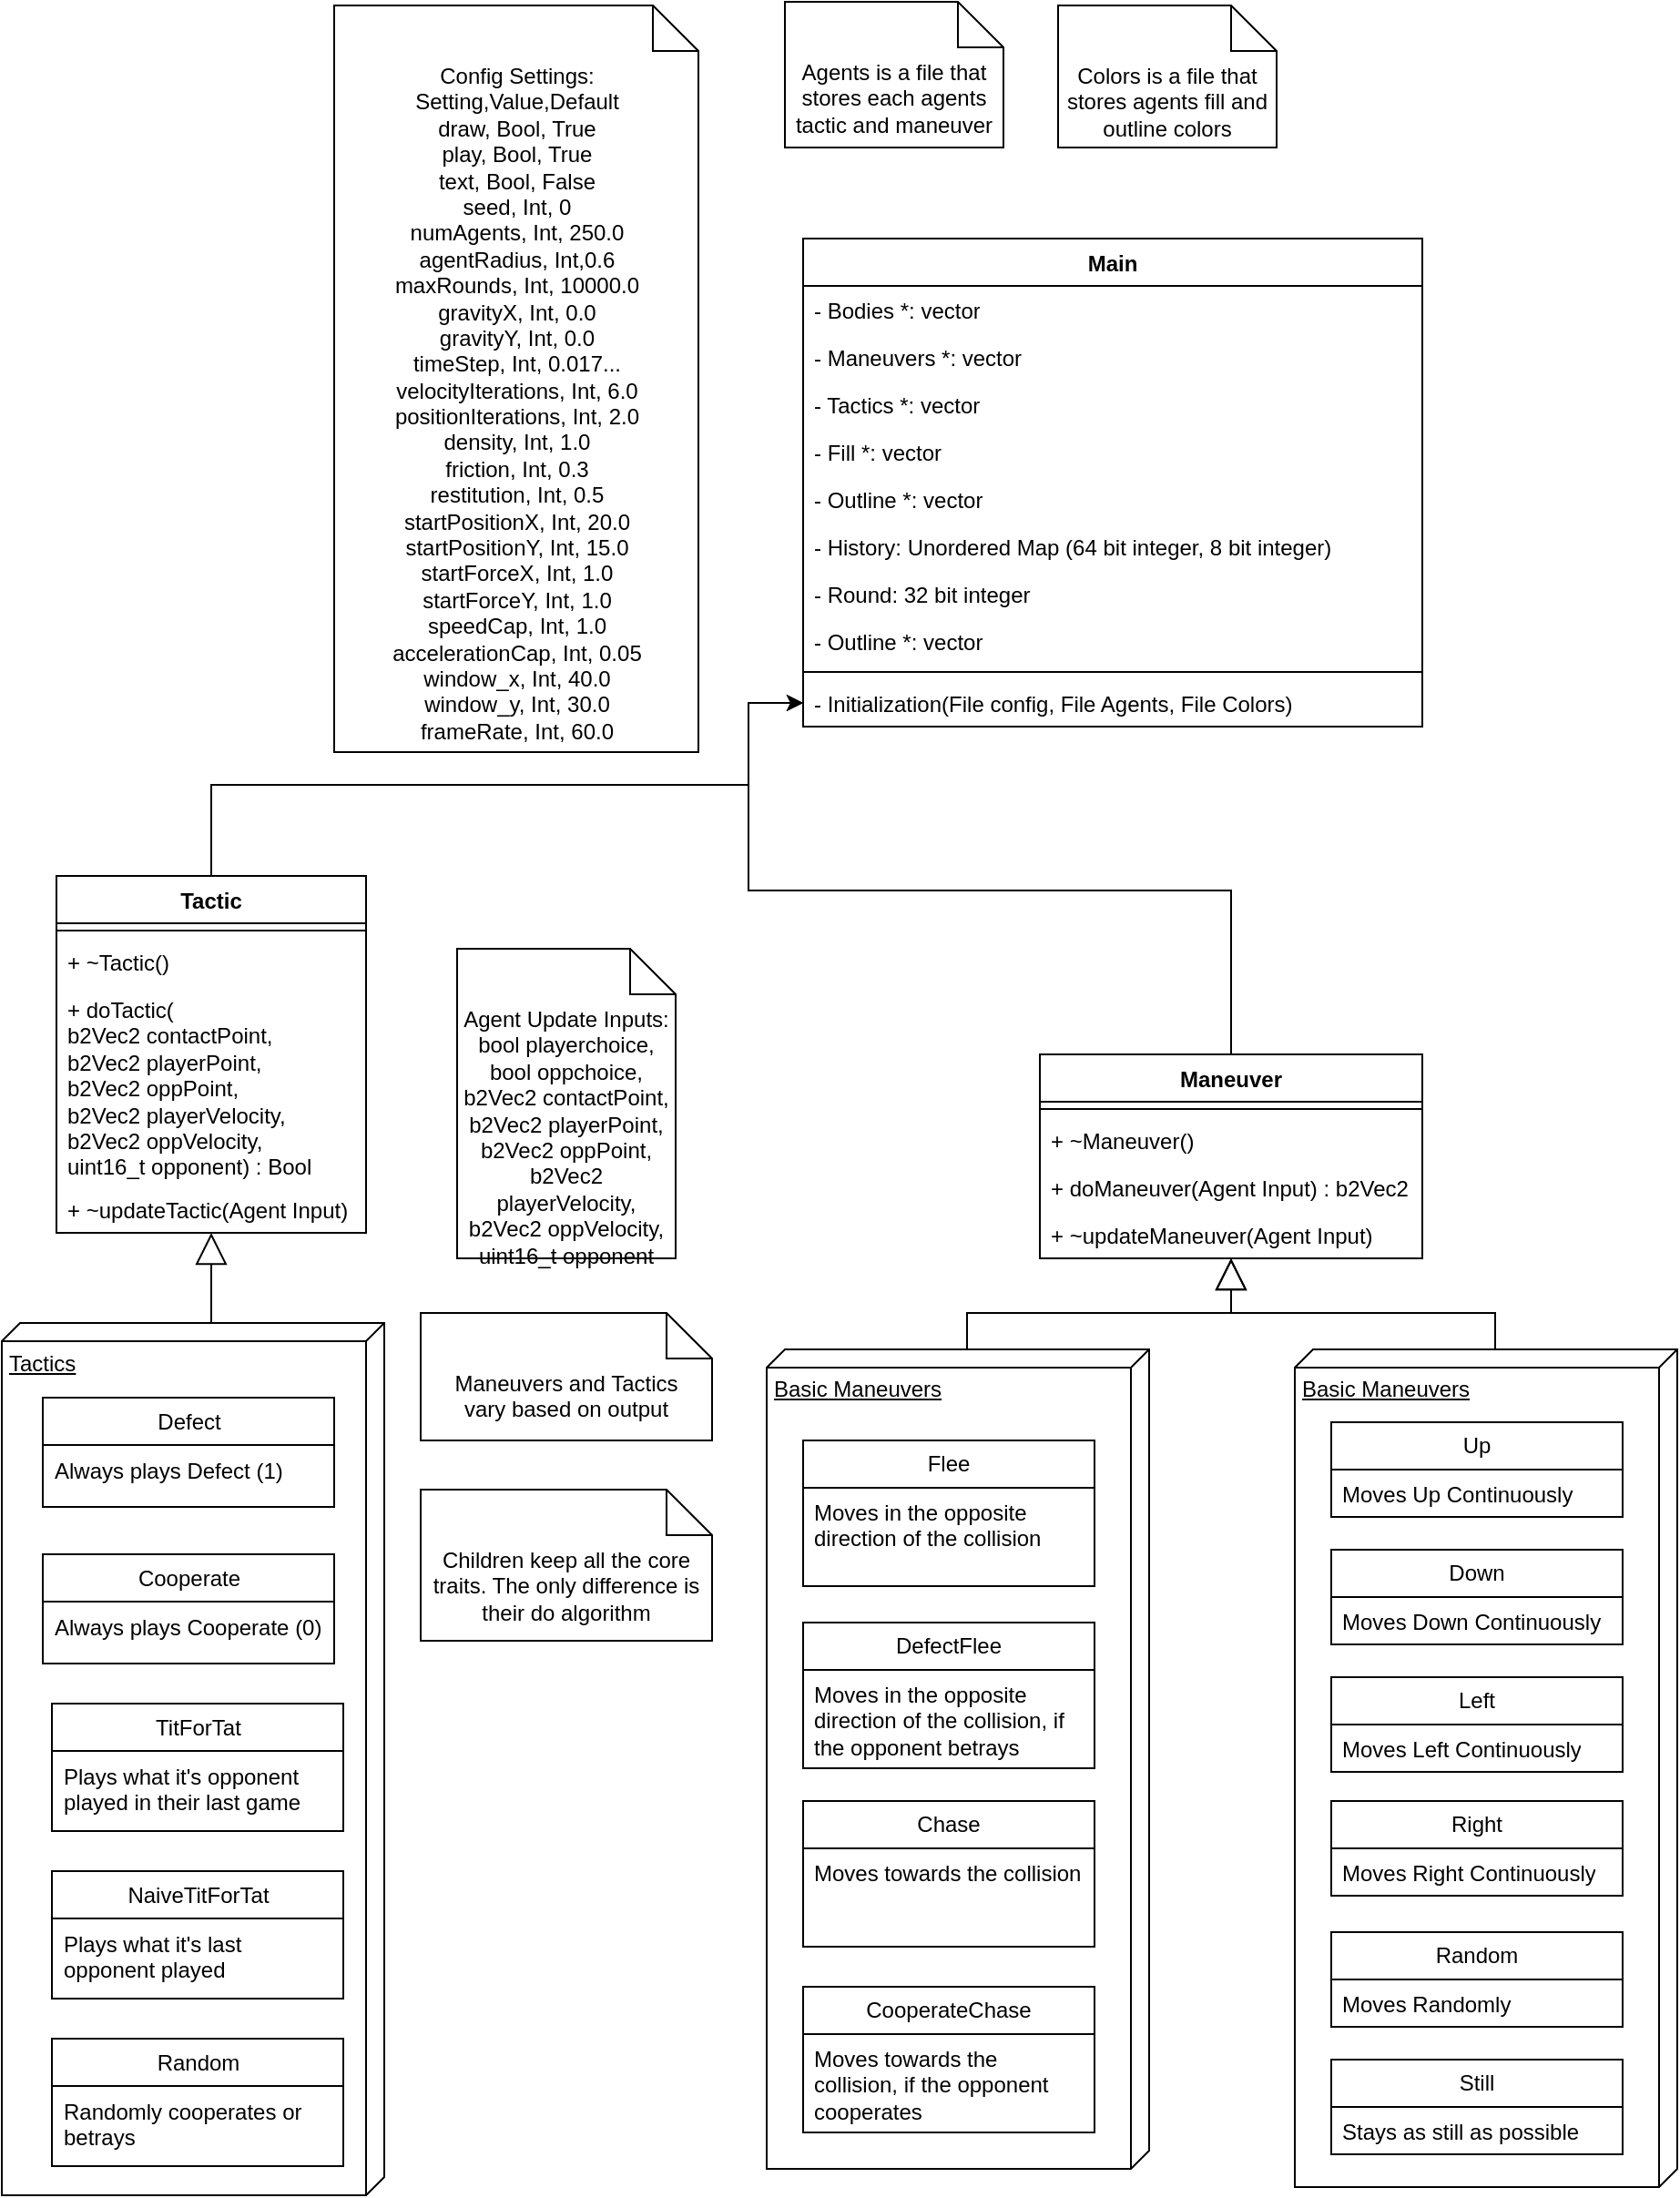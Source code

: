 <mxfile version="24.8.6">
  <diagram name="Page-1" id="15fARvEjuGoJQRsgN22F">
    <mxGraphModel dx="1400" dy="1805" grid="1" gridSize="10" guides="1" tooltips="1" connect="1" arrows="1" fold="1" page="1" pageScale="1" pageWidth="850" pageHeight="1100" math="0" shadow="0">
      <root>
        <mxCell id="0" />
        <mxCell id="1" parent="0" />
        <mxCell id="ZBsdz69OhWumd8uEH73e-70" style="edgeStyle=orthogonalEdgeStyle;rounded=0;orthogonalLoop=1;jettySize=auto;html=1;exitX=0;exitY=0;exitDx=0;exitDy=100;exitPerimeter=0;entryX=0.5;entryY=1;entryDx=0;entryDy=0;endArrow=block;endFill=0;endSize=15;" parent="1" source="ZBsdz69OhWumd8uEH73e-69" target="ZBsdz69OhWumd8uEH73e-1" edge="1">
          <mxGeometry relative="1" as="geometry" />
        </mxCell>
        <mxCell id="ZBsdz69OhWumd8uEH73e-69" value="Tactics" style="verticalAlign=top;align=left;spacingTop=8;spacingLeft=2;spacingRight=12;shape=cube;size=10;direction=south;fontStyle=4;html=1;whiteSpace=wrap;" parent="1" vertex="1">
          <mxGeometry x="50" y="125.5" width="210" height="479" as="geometry" />
        </mxCell>
        <mxCell id="ZBsdz69OhWumd8uEH73e-52" style="edgeStyle=orthogonalEdgeStyle;rounded=0;orthogonalLoop=1;jettySize=auto;html=1;exitX=0;exitY=0;exitDx=0;exitDy=100;exitPerimeter=0;entryX=0.5;entryY=1;entryDx=0;entryDy=0;endArrow=block;endFill=0;endSize=15;" parent="1" source="ZBsdz69OhWumd8uEH73e-49" target="ZBsdz69OhWumd8uEH73e-8" edge="1">
          <mxGeometry relative="1" as="geometry" />
        </mxCell>
        <mxCell id="ZBsdz69OhWumd8uEH73e-49" value="Basic Maneuvers" style="verticalAlign=top;align=left;spacingTop=8;spacingLeft=2;spacingRight=12;shape=cube;size=10;direction=south;fontStyle=4;html=1;whiteSpace=wrap;" parent="1" vertex="1">
          <mxGeometry x="470" y="140" width="210" height="450" as="geometry" />
        </mxCell>
        <mxCell id="ZBsdz69OhWumd8uEH73e-53" style="edgeStyle=orthogonalEdgeStyle;rounded=0;orthogonalLoop=1;jettySize=auto;html=1;exitX=0;exitY=0;exitDx=0;exitDy=100;exitPerimeter=0;entryX=0.5;entryY=1;entryDx=0;entryDy=0;endArrow=block;endFill=0;endSize=15;" parent="1" source="ZBsdz69OhWumd8uEH73e-30" target="ZBsdz69OhWumd8uEH73e-8" edge="1">
          <mxGeometry relative="1" as="geometry" />
        </mxCell>
        <mxCell id="ZBsdz69OhWumd8uEH73e-30" value="Basic Maneuvers" style="verticalAlign=top;align=left;spacingTop=8;spacingLeft=2;spacingRight=12;shape=cube;size=10;direction=south;fontStyle=4;html=1;whiteSpace=wrap;" parent="1" vertex="1">
          <mxGeometry x="760" y="140" width="210" height="460" as="geometry" />
        </mxCell>
        <mxCell id="YXluAZz4ZXNDA7GaeiT3-11" style="edgeStyle=orthogonalEdgeStyle;rounded=0;orthogonalLoop=1;jettySize=auto;html=1;exitX=0.5;exitY=0;exitDx=0;exitDy=0;entryX=0;entryY=0.5;entryDx=0;entryDy=0;" edge="1" parent="1" source="ZBsdz69OhWumd8uEH73e-1" target="ZBsdz69OhWumd8uEH73e-77">
          <mxGeometry relative="1" as="geometry">
            <Array as="points">
              <mxPoint x="165" y="-170" />
              <mxPoint x="460" y="-170" />
              <mxPoint x="460" y="-215" />
            </Array>
          </mxGeometry>
        </mxCell>
        <mxCell id="ZBsdz69OhWumd8uEH73e-1" value="Tactic" style="swimlane;fontStyle=1;align=center;verticalAlign=top;childLayout=stackLayout;horizontal=1;startSize=26;horizontalStack=0;resizeParent=1;resizeParentMax=0;resizeLast=0;collapsible=1;marginBottom=0;whiteSpace=wrap;html=1;" parent="1" vertex="1">
          <mxGeometry x="80" y="-120" width="170" height="196" as="geometry" />
        </mxCell>
        <mxCell id="ZBsdz69OhWumd8uEH73e-3" value="" style="line;strokeWidth=1;fillColor=none;align=left;verticalAlign=middle;spacingTop=-1;spacingLeft=3;spacingRight=3;rotatable=0;labelPosition=right;points=[];portConstraint=eastwest;strokeColor=inherit;" parent="ZBsdz69OhWumd8uEH73e-1" vertex="1">
          <mxGeometry y="26" width="170" height="8" as="geometry" />
        </mxCell>
        <mxCell id="ZBsdz69OhWumd8uEH73e-4" value="&lt;div&gt;+ ~Tactic()&lt;/div&gt;" style="text;strokeColor=none;fillColor=none;align=left;verticalAlign=top;spacingLeft=4;spacingRight=4;overflow=hidden;rotatable=0;points=[[0,0.5],[1,0.5]];portConstraint=eastwest;whiteSpace=wrap;html=1;" parent="ZBsdz69OhWumd8uEH73e-1" vertex="1">
          <mxGeometry y="34" width="170" height="26" as="geometry" />
        </mxCell>
        <mxCell id="ZBsdz69OhWumd8uEH73e-5" value="&lt;div&gt;+ doTactic(&lt;/div&gt;&lt;div&gt;&lt;div&gt;b2Vec2 contactPoint,&amp;nbsp;&lt;/div&gt;&lt;div&gt;b2Vec2 playerPoint,&amp;nbsp;&lt;/div&gt;&lt;div&gt;b2Vec2 oppPoint,&amp;nbsp;&lt;/div&gt;&lt;div&gt;b2Vec2 playerVelocity,&amp;nbsp;&lt;/div&gt;&lt;div&gt;b2Vec2 oppVelocity,&amp;nbsp;&lt;/div&gt;uint16_t opponent) : Bool&lt;br&gt;&lt;/div&gt;" style="text;strokeColor=none;fillColor=none;align=left;verticalAlign=top;spacingLeft=4;spacingRight=4;overflow=hidden;rotatable=0;points=[[0,0.5],[1,0.5]];portConstraint=eastwest;whiteSpace=wrap;html=1;" parent="ZBsdz69OhWumd8uEH73e-1" vertex="1">
          <mxGeometry y="60" width="170" height="110" as="geometry" />
        </mxCell>
        <mxCell id="ZBsdz69OhWumd8uEH73e-6" value="&lt;div&gt;+ ~updateTactic(Agent Input)&lt;/div&gt;" style="text;strokeColor=none;fillColor=none;align=left;verticalAlign=top;spacingLeft=4;spacingRight=4;overflow=hidden;rotatable=0;points=[[0,0.5],[1,0.5]];portConstraint=eastwest;whiteSpace=wrap;html=1;" parent="ZBsdz69OhWumd8uEH73e-1" vertex="1">
          <mxGeometry y="170" width="170" height="26" as="geometry" />
        </mxCell>
        <mxCell id="ZBsdz69OhWumd8uEH73e-7" value="&lt;div&gt;Agent Update Inputs:&lt;/div&gt;&lt;div&gt;bool playerchoice, bool oppchoice, b2Vec2 contactPoint, b2Vec2 playerPoint, b2Vec2 oppPoint, b2Vec2 playerVelocity, b2Vec2 oppVelocity, uint16_t opponent&lt;br&gt;&lt;/div&gt;" style="shape=note2;boundedLbl=1;whiteSpace=wrap;html=1;size=25;verticalAlign=top;align=center;" parent="1" vertex="1">
          <mxGeometry x="300" y="-80" width="120" height="170" as="geometry" />
        </mxCell>
        <mxCell id="YXluAZz4ZXNDA7GaeiT3-12" style="edgeStyle=orthogonalEdgeStyle;rounded=0;orthogonalLoop=1;jettySize=auto;html=1;exitX=0.5;exitY=0;exitDx=0;exitDy=0;entryX=0;entryY=0.5;entryDx=0;entryDy=0;" edge="1" parent="1" source="ZBsdz69OhWumd8uEH73e-8" target="ZBsdz69OhWumd8uEH73e-77">
          <mxGeometry relative="1" as="geometry">
            <mxPoint x="500" y="-150" as="targetPoint" />
            <Array as="points">
              <mxPoint x="725" y="-112" />
              <mxPoint x="460" y="-112" />
              <mxPoint x="460" y="-215" />
            </Array>
          </mxGeometry>
        </mxCell>
        <mxCell id="ZBsdz69OhWumd8uEH73e-8" value="Maneuver" style="swimlane;fontStyle=1;align=center;verticalAlign=top;childLayout=stackLayout;horizontal=1;startSize=26;horizontalStack=0;resizeParent=1;resizeParentMax=0;resizeLast=0;collapsible=1;marginBottom=0;whiteSpace=wrap;html=1;" parent="1" vertex="1">
          <mxGeometry x="620" y="-22" width="210" height="112" as="geometry" />
        </mxCell>
        <mxCell id="ZBsdz69OhWumd8uEH73e-9" value="" style="line;strokeWidth=1;fillColor=none;align=left;verticalAlign=middle;spacingTop=-1;spacingLeft=3;spacingRight=3;rotatable=0;labelPosition=right;points=[];portConstraint=eastwest;strokeColor=inherit;" parent="ZBsdz69OhWumd8uEH73e-8" vertex="1">
          <mxGeometry y="26" width="210" height="8" as="geometry" />
        </mxCell>
        <mxCell id="ZBsdz69OhWumd8uEH73e-10" value="&lt;div&gt;+ ~Maneuver()&lt;/div&gt;" style="text;strokeColor=none;fillColor=none;align=left;verticalAlign=top;spacingLeft=4;spacingRight=4;overflow=hidden;rotatable=0;points=[[0,0.5],[1,0.5]];portConstraint=eastwest;whiteSpace=wrap;html=1;" parent="ZBsdz69OhWumd8uEH73e-8" vertex="1">
          <mxGeometry y="34" width="210" height="26" as="geometry" />
        </mxCell>
        <mxCell id="ZBsdz69OhWumd8uEH73e-11" value="&lt;div&gt;+ doManeuver(Agent Input) : b2Vec2&lt;br&gt;&lt;/div&gt;" style="text;strokeColor=none;fillColor=none;align=left;verticalAlign=top;spacingLeft=4;spacingRight=4;overflow=hidden;rotatable=0;points=[[0,0.5],[1,0.5]];portConstraint=eastwest;whiteSpace=wrap;html=1;" parent="ZBsdz69OhWumd8uEH73e-8" vertex="1">
          <mxGeometry y="60" width="210" height="26" as="geometry" />
        </mxCell>
        <mxCell id="ZBsdz69OhWumd8uEH73e-12" value="&lt;div&gt;+ ~updateManeuver(Agent Input)&lt;/div&gt;" style="text;strokeColor=none;fillColor=none;align=left;verticalAlign=top;spacingLeft=4;spacingRight=4;overflow=hidden;rotatable=0;points=[[0,0.5],[1,0.5]];portConstraint=eastwest;whiteSpace=wrap;html=1;" parent="ZBsdz69OhWumd8uEH73e-8" vertex="1">
          <mxGeometry y="86" width="210" height="26" as="geometry" />
        </mxCell>
        <mxCell id="ZBsdz69OhWumd8uEH73e-13" value="Up" style="swimlane;fontStyle=0;childLayout=stackLayout;horizontal=1;startSize=26;fillColor=none;horizontalStack=0;resizeParent=1;resizeParentMax=0;resizeLast=0;collapsible=1;marginBottom=0;whiteSpace=wrap;html=1;" parent="1" vertex="1">
          <mxGeometry x="780" y="180" width="160" height="52" as="geometry" />
        </mxCell>
        <mxCell id="ZBsdz69OhWumd8uEH73e-16" value="Moves Up Continuously" style="text;strokeColor=none;fillColor=none;align=left;verticalAlign=top;spacingLeft=4;spacingRight=4;overflow=hidden;rotatable=0;points=[[0,0.5],[1,0.5]];portConstraint=eastwest;whiteSpace=wrap;html=1;" parent="ZBsdz69OhWumd8uEH73e-13" vertex="1">
          <mxGeometry y="26" width="160" height="26" as="geometry" />
        </mxCell>
        <mxCell id="ZBsdz69OhWumd8uEH73e-17" value="&lt;div&gt;Maneuvers and Tactics&lt;/div&gt;&lt;div&gt;vary based on output&lt;br&gt;&lt;/div&gt;" style="shape=note2;boundedLbl=1;whiteSpace=wrap;html=1;size=25;verticalAlign=top;align=center;" parent="1" vertex="1">
          <mxGeometry x="280" y="120" width="160" height="70" as="geometry" />
        </mxCell>
        <mxCell id="ZBsdz69OhWumd8uEH73e-18" value="Children keep all the core traits. The only difference is their do algorithm" style="shape=note2;boundedLbl=1;whiteSpace=wrap;html=1;size=25;verticalAlign=top;align=center;" parent="1" vertex="1">
          <mxGeometry x="280" y="217" width="160" height="83" as="geometry" />
        </mxCell>
        <mxCell id="ZBsdz69OhWumd8uEH73e-21" value="Down" style="swimlane;fontStyle=0;childLayout=stackLayout;horizontal=1;startSize=26;fillColor=none;horizontalStack=0;resizeParent=1;resizeParentMax=0;resizeLast=0;collapsible=1;marginBottom=0;whiteSpace=wrap;html=1;" parent="1" vertex="1">
          <mxGeometry x="780" y="250" width="160" height="52" as="geometry" />
        </mxCell>
        <mxCell id="ZBsdz69OhWumd8uEH73e-22" value="Moves Down Continuously" style="text;strokeColor=none;fillColor=none;align=left;verticalAlign=top;spacingLeft=4;spacingRight=4;overflow=hidden;rotatable=0;points=[[0,0.5],[1,0.5]];portConstraint=eastwest;whiteSpace=wrap;html=1;" parent="ZBsdz69OhWumd8uEH73e-21" vertex="1">
          <mxGeometry y="26" width="160" height="26" as="geometry" />
        </mxCell>
        <mxCell id="ZBsdz69OhWumd8uEH73e-25" value="Left" style="swimlane;fontStyle=0;childLayout=stackLayout;horizontal=1;startSize=26;fillColor=none;horizontalStack=0;resizeParent=1;resizeParentMax=0;resizeLast=0;collapsible=1;marginBottom=0;whiteSpace=wrap;html=1;" parent="1" vertex="1">
          <mxGeometry x="780" y="320" width="160" height="52" as="geometry" />
        </mxCell>
        <mxCell id="ZBsdz69OhWumd8uEH73e-26" value="Moves Left Continuously" style="text;strokeColor=none;fillColor=none;align=left;verticalAlign=top;spacingLeft=4;spacingRight=4;overflow=hidden;rotatable=0;points=[[0,0.5],[1,0.5]];portConstraint=eastwest;whiteSpace=wrap;html=1;" parent="ZBsdz69OhWumd8uEH73e-25" vertex="1">
          <mxGeometry y="26" width="160" height="26" as="geometry" />
        </mxCell>
        <mxCell id="ZBsdz69OhWumd8uEH73e-27" value="Right" style="swimlane;fontStyle=0;childLayout=stackLayout;horizontal=1;startSize=26;fillColor=none;horizontalStack=0;resizeParent=1;resizeParentMax=0;resizeLast=0;collapsible=1;marginBottom=0;whiteSpace=wrap;html=1;" parent="1" vertex="1">
          <mxGeometry x="780" y="388" width="160" height="52" as="geometry" />
        </mxCell>
        <mxCell id="ZBsdz69OhWumd8uEH73e-28" value="Moves Right Continuously" style="text;strokeColor=none;fillColor=none;align=left;verticalAlign=top;spacingLeft=4;spacingRight=4;overflow=hidden;rotatable=0;points=[[0,0.5],[1,0.5]];portConstraint=eastwest;whiteSpace=wrap;html=1;" parent="ZBsdz69OhWumd8uEH73e-27" vertex="1">
          <mxGeometry y="26" width="160" height="26" as="geometry" />
        </mxCell>
        <mxCell id="ZBsdz69OhWumd8uEH73e-31" value="Random" style="swimlane;fontStyle=0;childLayout=stackLayout;horizontal=1;startSize=26;fillColor=none;horizontalStack=0;resizeParent=1;resizeParentMax=0;resizeLast=0;collapsible=1;marginBottom=0;whiteSpace=wrap;html=1;" parent="1" vertex="1">
          <mxGeometry x="780" y="460" width="160" height="52" as="geometry" />
        </mxCell>
        <mxCell id="ZBsdz69OhWumd8uEH73e-32" value="Moves Randomly" style="text;strokeColor=none;fillColor=none;align=left;verticalAlign=top;spacingLeft=4;spacingRight=4;overflow=hidden;rotatable=0;points=[[0,0.5],[1,0.5]];portConstraint=eastwest;whiteSpace=wrap;html=1;" parent="ZBsdz69OhWumd8uEH73e-31" vertex="1">
          <mxGeometry y="26" width="160" height="26" as="geometry" />
        </mxCell>
        <mxCell id="ZBsdz69OhWumd8uEH73e-33" value="Still" style="swimlane;fontStyle=0;childLayout=stackLayout;horizontal=1;startSize=26;fillColor=none;horizontalStack=0;resizeParent=1;resizeParentMax=0;resizeLast=0;collapsible=1;marginBottom=0;whiteSpace=wrap;html=1;" parent="1" vertex="1">
          <mxGeometry x="780" y="530" width="160" height="52" as="geometry" />
        </mxCell>
        <mxCell id="ZBsdz69OhWumd8uEH73e-34" value="Stays as still as possible" style="text;strokeColor=none;fillColor=none;align=left;verticalAlign=top;spacingLeft=4;spacingRight=4;overflow=hidden;rotatable=0;points=[[0,0.5],[1,0.5]];portConstraint=eastwest;whiteSpace=wrap;html=1;" parent="ZBsdz69OhWumd8uEH73e-33" vertex="1">
          <mxGeometry y="26" width="160" height="26" as="geometry" />
        </mxCell>
        <mxCell id="ZBsdz69OhWumd8uEH73e-35" value="Flee" style="swimlane;fontStyle=0;childLayout=stackLayout;horizontal=1;startSize=26;fillColor=none;horizontalStack=0;resizeParent=1;resizeParentMax=0;resizeLast=0;collapsible=1;marginBottom=0;whiteSpace=wrap;html=1;" parent="1" vertex="1">
          <mxGeometry x="490" y="190" width="160" height="80" as="geometry" />
        </mxCell>
        <mxCell id="ZBsdz69OhWumd8uEH73e-36" value="Moves in the opposite direction of the collision" style="text;strokeColor=none;fillColor=none;align=left;verticalAlign=top;spacingLeft=4;spacingRight=4;overflow=hidden;rotatable=0;points=[[0,0.5],[1,0.5]];portConstraint=eastwest;whiteSpace=wrap;html=1;" parent="ZBsdz69OhWumd8uEH73e-35" vertex="1">
          <mxGeometry y="26" width="160" height="54" as="geometry" />
        </mxCell>
        <mxCell id="ZBsdz69OhWumd8uEH73e-37" value="DefectFlee" style="swimlane;fontStyle=0;childLayout=stackLayout;horizontal=1;startSize=26;fillColor=none;horizontalStack=0;resizeParent=1;resizeParentMax=0;resizeLast=0;collapsible=1;marginBottom=0;whiteSpace=wrap;html=1;" parent="1" vertex="1">
          <mxGeometry x="490" y="290" width="160" height="80" as="geometry" />
        </mxCell>
        <mxCell id="ZBsdz69OhWumd8uEH73e-38" value="Moves in the opposite direction of the collision, if the opponent betrays" style="text;strokeColor=none;fillColor=none;align=left;verticalAlign=top;spacingLeft=4;spacingRight=4;overflow=hidden;rotatable=0;points=[[0,0.5],[1,0.5]];portConstraint=eastwest;whiteSpace=wrap;html=1;" parent="ZBsdz69OhWumd8uEH73e-37" vertex="1">
          <mxGeometry y="26" width="160" height="54" as="geometry" />
        </mxCell>
        <mxCell id="ZBsdz69OhWumd8uEH73e-39" value="Chase" style="swimlane;fontStyle=0;childLayout=stackLayout;horizontal=1;startSize=26;fillColor=none;horizontalStack=0;resizeParent=1;resizeParentMax=0;resizeLast=0;collapsible=1;marginBottom=0;whiteSpace=wrap;html=1;" parent="1" vertex="1">
          <mxGeometry x="490" y="388" width="160" height="80" as="geometry" />
        </mxCell>
        <mxCell id="ZBsdz69OhWumd8uEH73e-40" value="Moves towards the collision" style="text;strokeColor=none;fillColor=none;align=left;verticalAlign=top;spacingLeft=4;spacingRight=4;overflow=hidden;rotatable=0;points=[[0,0.5],[1,0.5]];portConstraint=eastwest;whiteSpace=wrap;html=1;" parent="ZBsdz69OhWumd8uEH73e-39" vertex="1">
          <mxGeometry y="26" width="160" height="54" as="geometry" />
        </mxCell>
        <mxCell id="ZBsdz69OhWumd8uEH73e-41" value="CooperateChase" style="swimlane;fontStyle=0;childLayout=stackLayout;horizontal=1;startSize=26;fillColor=none;horizontalStack=0;resizeParent=1;resizeParentMax=0;resizeLast=0;collapsible=1;marginBottom=0;whiteSpace=wrap;html=1;" parent="1" vertex="1">
          <mxGeometry x="490" y="490" width="160" height="80" as="geometry" />
        </mxCell>
        <mxCell id="ZBsdz69OhWumd8uEH73e-42" value="Moves towards the collision, if the opponent cooperates" style="text;strokeColor=none;fillColor=none;align=left;verticalAlign=top;spacingLeft=4;spacingRight=4;overflow=hidden;rotatable=0;points=[[0,0.5],[1,0.5]];portConstraint=eastwest;whiteSpace=wrap;html=1;" parent="ZBsdz69OhWumd8uEH73e-41" vertex="1">
          <mxGeometry y="26" width="160" height="54" as="geometry" />
        </mxCell>
        <mxCell id="ZBsdz69OhWumd8uEH73e-55" value="Defect" style="swimlane;fontStyle=0;childLayout=stackLayout;horizontal=1;startSize=26;fillColor=none;horizontalStack=0;resizeParent=1;resizeParentMax=0;resizeLast=0;collapsible=1;marginBottom=0;whiteSpace=wrap;html=1;" parent="1" vertex="1">
          <mxGeometry x="72.5" y="166.5" width="160" height="60" as="geometry" />
        </mxCell>
        <mxCell id="ZBsdz69OhWumd8uEH73e-56" value="Always plays Defect (1)" style="text;strokeColor=none;fillColor=none;align=left;verticalAlign=top;spacingLeft=4;spacingRight=4;overflow=hidden;rotatable=0;points=[[0,0.5],[1,0.5]];portConstraint=eastwest;whiteSpace=wrap;html=1;" parent="ZBsdz69OhWumd8uEH73e-55" vertex="1">
          <mxGeometry y="26" width="160" height="34" as="geometry" />
        </mxCell>
        <mxCell id="ZBsdz69OhWumd8uEH73e-57" value="Cooperate" style="swimlane;fontStyle=0;childLayout=stackLayout;horizontal=1;startSize=26;fillColor=none;horizontalStack=0;resizeParent=1;resizeParentMax=0;resizeLast=0;collapsible=1;marginBottom=0;whiteSpace=wrap;html=1;" parent="1" vertex="1">
          <mxGeometry x="72.5" y="252.5" width="160" height="60" as="geometry" />
        </mxCell>
        <mxCell id="ZBsdz69OhWumd8uEH73e-58" value="Always plays Cooperate (0)" style="text;strokeColor=none;fillColor=none;align=left;verticalAlign=top;spacingLeft=4;spacingRight=4;overflow=hidden;rotatable=0;points=[[0,0.5],[1,0.5]];portConstraint=eastwest;whiteSpace=wrap;html=1;" parent="ZBsdz69OhWumd8uEH73e-57" vertex="1">
          <mxGeometry y="26" width="160" height="34" as="geometry" />
        </mxCell>
        <mxCell id="ZBsdz69OhWumd8uEH73e-59" value="TitForTat" style="swimlane;fontStyle=0;childLayout=stackLayout;horizontal=1;startSize=26;fillColor=none;horizontalStack=0;resizeParent=1;resizeParentMax=0;resizeLast=0;collapsible=1;marginBottom=0;whiteSpace=wrap;html=1;" parent="1" vertex="1">
          <mxGeometry x="77.5" y="334.5" width="160" height="70" as="geometry" />
        </mxCell>
        <mxCell id="ZBsdz69OhWumd8uEH73e-60" value="Plays what it&#39;s opponent played in their last game" style="text;strokeColor=none;fillColor=none;align=left;verticalAlign=top;spacingLeft=4;spacingRight=4;overflow=hidden;rotatable=0;points=[[0,0.5],[1,0.5]];portConstraint=eastwest;whiteSpace=wrap;html=1;" parent="ZBsdz69OhWumd8uEH73e-59" vertex="1">
          <mxGeometry y="26" width="160" height="44" as="geometry" />
        </mxCell>
        <mxCell id="ZBsdz69OhWumd8uEH73e-61" value="NaiveTitForTat" style="swimlane;fontStyle=0;childLayout=stackLayout;horizontal=1;startSize=26;fillColor=none;horizontalStack=0;resizeParent=1;resizeParentMax=0;resizeLast=0;collapsible=1;marginBottom=0;whiteSpace=wrap;html=1;" parent="1" vertex="1">
          <mxGeometry x="77.5" y="426.5" width="160" height="70" as="geometry" />
        </mxCell>
        <mxCell id="ZBsdz69OhWumd8uEH73e-62" value="Plays what it&#39;s last opponent played" style="text;strokeColor=none;fillColor=none;align=left;verticalAlign=top;spacingLeft=4;spacingRight=4;overflow=hidden;rotatable=0;points=[[0,0.5],[1,0.5]];portConstraint=eastwest;whiteSpace=wrap;html=1;" parent="ZBsdz69OhWumd8uEH73e-61" vertex="1">
          <mxGeometry y="26" width="160" height="44" as="geometry" />
        </mxCell>
        <mxCell id="ZBsdz69OhWumd8uEH73e-64" value="Random" style="swimlane;fontStyle=0;childLayout=stackLayout;horizontal=1;startSize=26;fillColor=none;horizontalStack=0;resizeParent=1;resizeParentMax=0;resizeLast=0;collapsible=1;marginBottom=0;whiteSpace=wrap;html=1;" parent="1" vertex="1">
          <mxGeometry x="77.5" y="518.5" width="160" height="70" as="geometry" />
        </mxCell>
        <mxCell id="ZBsdz69OhWumd8uEH73e-65" value="Randomly cooperates or betrays" style="text;strokeColor=none;fillColor=none;align=left;verticalAlign=top;spacingLeft=4;spacingRight=4;overflow=hidden;rotatable=0;points=[[0,0.5],[1,0.5]];portConstraint=eastwest;whiteSpace=wrap;html=1;" parent="ZBsdz69OhWumd8uEH73e-64" vertex="1">
          <mxGeometry y="26" width="160" height="44" as="geometry" />
        </mxCell>
        <mxCell id="ZBsdz69OhWumd8uEH73e-74" value="Main" style="swimlane;fontStyle=1;align=center;verticalAlign=top;childLayout=stackLayout;horizontal=1;startSize=26;horizontalStack=0;resizeParent=1;resizeParentMax=0;resizeLast=0;collapsible=1;marginBottom=0;whiteSpace=wrap;html=1;" parent="1" vertex="1">
          <mxGeometry x="490" y="-470" width="340" height="268" as="geometry" />
        </mxCell>
        <mxCell id="ZBsdz69OhWumd8uEH73e-75" value="&lt;div&gt;- Bodies *: vector&lt;/div&gt;&lt;div&gt;&lt;br&gt;&lt;/div&gt;" style="text;strokeColor=none;fillColor=none;align=left;verticalAlign=top;spacingLeft=4;spacingRight=4;overflow=hidden;rotatable=0;points=[[0,0.5],[1,0.5]];portConstraint=eastwest;whiteSpace=wrap;html=1;" parent="ZBsdz69OhWumd8uEH73e-74" vertex="1">
          <mxGeometry y="26" width="340" height="26" as="geometry" />
        </mxCell>
        <mxCell id="YXluAZz4ZXNDA7GaeiT3-5" value="&lt;div&gt;- Maneuvers *: vector&lt;/div&gt;&lt;div&gt;&lt;br&gt;&lt;/div&gt;" style="text;strokeColor=none;fillColor=none;align=left;verticalAlign=top;spacingLeft=4;spacingRight=4;overflow=hidden;rotatable=0;points=[[0,0.5],[1,0.5]];portConstraint=eastwest;whiteSpace=wrap;html=1;" vertex="1" parent="ZBsdz69OhWumd8uEH73e-74">
          <mxGeometry y="52" width="340" height="26" as="geometry" />
        </mxCell>
        <mxCell id="YXluAZz4ZXNDA7GaeiT3-7" value="&lt;div&gt;- Tactics *: vector&lt;/div&gt;&lt;div&gt;&lt;br&gt;&lt;/div&gt;" style="text;strokeColor=none;fillColor=none;align=left;verticalAlign=top;spacingLeft=4;spacingRight=4;overflow=hidden;rotatable=0;points=[[0,0.5],[1,0.5]];portConstraint=eastwest;whiteSpace=wrap;html=1;" vertex="1" parent="ZBsdz69OhWumd8uEH73e-74">
          <mxGeometry y="78" width="340" height="26" as="geometry" />
        </mxCell>
        <mxCell id="YXluAZz4ZXNDA7GaeiT3-8" value="&lt;div&gt;- Fill *: vector&lt;/div&gt;&lt;div&gt;&lt;br&gt;&lt;/div&gt;" style="text;strokeColor=none;fillColor=none;align=left;verticalAlign=top;spacingLeft=4;spacingRight=4;overflow=hidden;rotatable=0;points=[[0,0.5],[1,0.5]];portConstraint=eastwest;whiteSpace=wrap;html=1;" vertex="1" parent="ZBsdz69OhWumd8uEH73e-74">
          <mxGeometry y="104" width="340" height="26" as="geometry" />
        </mxCell>
        <mxCell id="YXluAZz4ZXNDA7GaeiT3-6" value="&lt;div&gt;- Outline *: vector&lt;/div&gt;&lt;div&gt;&lt;br&gt;&lt;/div&gt;" style="text;strokeColor=none;fillColor=none;align=left;verticalAlign=top;spacingLeft=4;spacingRight=4;overflow=hidden;rotatable=0;points=[[0,0.5],[1,0.5]];portConstraint=eastwest;whiteSpace=wrap;html=1;" vertex="1" parent="ZBsdz69OhWumd8uEH73e-74">
          <mxGeometry y="130" width="340" height="26" as="geometry" />
        </mxCell>
        <mxCell id="YXluAZz4ZXNDA7GaeiT3-4" value="&lt;div&gt;- History: Unordered Map (64 bit integer, 8 bit integer)&lt;br&gt;&lt;/div&gt;&lt;div&gt;&lt;br&gt;&lt;/div&gt;" style="text;strokeColor=none;fillColor=none;align=left;verticalAlign=top;spacingLeft=4;spacingRight=4;overflow=hidden;rotatable=0;points=[[0,0.5],[1,0.5]];portConstraint=eastwest;whiteSpace=wrap;html=1;" vertex="1" parent="ZBsdz69OhWumd8uEH73e-74">
          <mxGeometry y="156" width="340" height="26" as="geometry" />
        </mxCell>
        <mxCell id="YXluAZz4ZXNDA7GaeiT3-9" value="- Round: 32 bit integer" style="text;strokeColor=none;fillColor=none;align=left;verticalAlign=top;spacingLeft=4;spacingRight=4;overflow=hidden;rotatable=0;points=[[0,0.5],[1,0.5]];portConstraint=eastwest;whiteSpace=wrap;html=1;" vertex="1" parent="ZBsdz69OhWumd8uEH73e-74">
          <mxGeometry y="182" width="340" height="26" as="geometry" />
        </mxCell>
        <mxCell id="YXluAZz4ZXNDA7GaeiT3-10" value="&lt;div&gt;- Outline *: vector&lt;/div&gt;&lt;div&gt;&lt;br&gt;&lt;/div&gt;" style="text;strokeColor=none;fillColor=none;align=left;verticalAlign=top;spacingLeft=4;spacingRight=4;overflow=hidden;rotatable=0;points=[[0,0.5],[1,0.5]];portConstraint=eastwest;whiteSpace=wrap;html=1;" vertex="1" parent="ZBsdz69OhWumd8uEH73e-74">
          <mxGeometry y="208" width="340" height="26" as="geometry" />
        </mxCell>
        <mxCell id="ZBsdz69OhWumd8uEH73e-76" value="" style="line;strokeWidth=1;fillColor=none;align=left;verticalAlign=middle;spacingTop=-1;spacingLeft=3;spacingRight=3;rotatable=0;labelPosition=right;points=[];portConstraint=eastwest;strokeColor=inherit;" parent="ZBsdz69OhWumd8uEH73e-74" vertex="1">
          <mxGeometry y="234" width="340" height="8" as="geometry" />
        </mxCell>
        <mxCell id="ZBsdz69OhWumd8uEH73e-77" value="- Initialization(File config, File Agents, File Colors)" style="text;strokeColor=none;fillColor=none;align=left;verticalAlign=top;spacingLeft=4;spacingRight=4;overflow=hidden;rotatable=0;points=[[0,0.5],[1,0.5]];portConstraint=eastwest;whiteSpace=wrap;html=1;" parent="ZBsdz69OhWumd8uEH73e-74" vertex="1">
          <mxGeometry y="242" width="340" height="26" as="geometry" />
        </mxCell>
        <mxCell id="YXluAZz4ZXNDA7GaeiT3-1" value="&lt;div&gt;Config Settings:&lt;/div&gt;&lt;div&gt;Setting,Value,Default&lt;br&gt;draw, Bool, True&lt;br&gt;play, Bool, True&lt;br&gt;text, Bool, False&lt;br&gt;seed, Int, 0&lt;br&gt;numAgents, Int, 250.0&lt;br&gt;agentRadius, Int,0.6&lt;br&gt;maxRounds, Int, 10000.0&lt;br&gt;gravityX, Int, 0.0&lt;br&gt;gravityY, Int, 0.0&lt;br&gt;timeStep, Int, 0.017...&lt;br&gt;velocityIterations, Int, 6.0&lt;br&gt;positionIterations, Int, 2.0&lt;br&gt;density, Int, 1.0&lt;br&gt;friction, Int, 0.3&lt;br&gt;restitution, Int, 0.5&lt;br&gt;startPositionX, Int, 20.0&lt;br&gt;startPositionY, Int, 15.0&lt;br&gt;startForceX, Int, 1.0&lt;br&gt;startForceY, Int, 1.0&lt;br&gt;speedCap, Int, 1.0&lt;br&gt;accelerationCap, Int, 0.05&lt;br&gt;window_x, Int, 40.0&lt;br&gt;window_y, Int, 30.0&lt;br&gt;frameRate, Int, 60.0&lt;br&gt;&lt;br&gt;&lt;/div&gt;" style="shape=note2;boundedLbl=1;whiteSpace=wrap;html=1;size=25;verticalAlign=top;align=center;" vertex="1" parent="1">
          <mxGeometry x="232.5" y="-598" width="200" height="410" as="geometry" />
        </mxCell>
        <mxCell id="YXluAZz4ZXNDA7GaeiT3-2" value="Colors is a file that stores agents fill and outline colors" style="shape=note2;boundedLbl=1;whiteSpace=wrap;html=1;size=25;verticalAlign=top;align=center;" vertex="1" parent="1">
          <mxGeometry x="630" y="-598" width="120" height="78" as="geometry" />
        </mxCell>
        <mxCell id="YXluAZz4ZXNDA7GaeiT3-3" value="Agents is a file that stores each agents tactic and maneuver" style="shape=note2;boundedLbl=1;whiteSpace=wrap;html=1;size=25;verticalAlign=top;align=center;" vertex="1" parent="1">
          <mxGeometry x="480" y="-600" width="120" height="80" as="geometry" />
        </mxCell>
      </root>
    </mxGraphModel>
  </diagram>
</mxfile>
